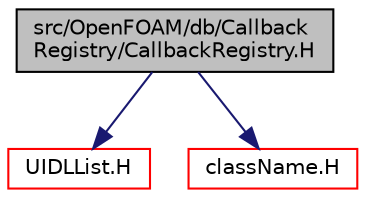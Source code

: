 digraph "src/OpenFOAM/db/CallbackRegistry/CallbackRegistry.H"
{
  bgcolor="transparent";
  edge [fontname="Helvetica",fontsize="10",labelfontname="Helvetica",labelfontsize="10"];
  node [fontname="Helvetica",fontsize="10",shape=record];
  Node1 [label="src/OpenFOAM/db/Callback\lRegistry/CallbackRegistry.H",height=0.2,width=0.4,color="black", fillcolor="grey75", style="filled", fontcolor="black"];
  Node1 -> Node2 [color="midnightblue",fontsize="10",style="solid",fontname="Helvetica"];
  Node2 [label="UIDLList.H",height=0.2,width=0.4,color="red",URL="$a07614.html"];
  Node1 -> Node3 [color="midnightblue",fontsize="10",style="solid",fontname="Helvetica"];
  Node3 [label="className.H",height=0.2,width=0.4,color="red",URL="$a07863.html",tooltip="Macro definitions for declaring ClassName(), NamespaceName(), etc. "];
}
